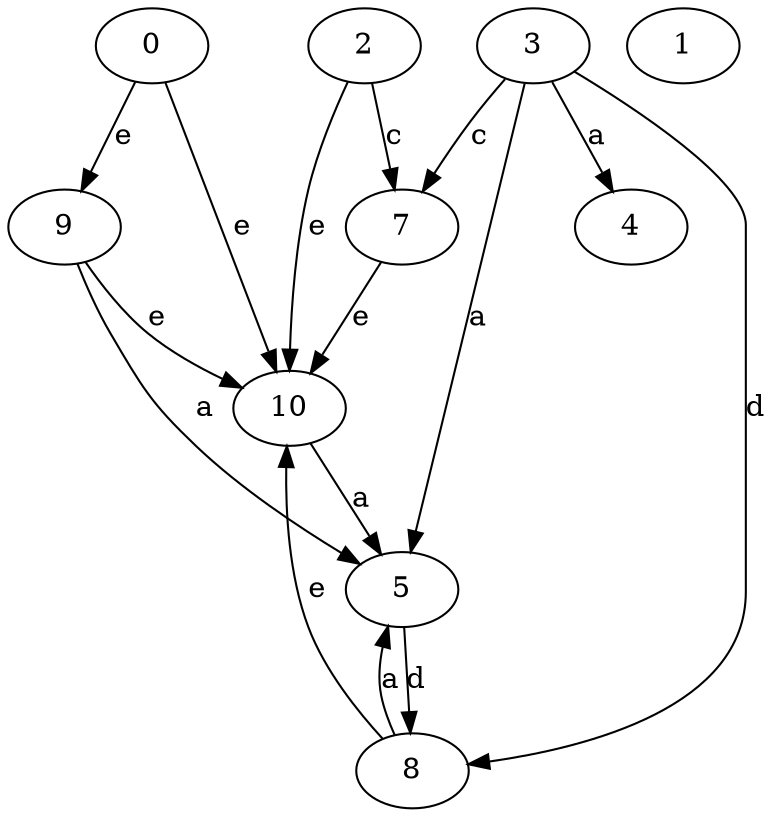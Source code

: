 strict digraph  {
2;
3;
4;
5;
0;
1;
7;
8;
9;
10;
2 -> 7  [label=c];
2 -> 10  [label=e];
3 -> 4  [label=a];
3 -> 5  [label=a];
3 -> 7  [label=c];
3 -> 8  [label=d];
5 -> 8  [label=d];
0 -> 9  [label=e];
0 -> 10  [label=e];
7 -> 10  [label=e];
8 -> 5  [label=a];
8 -> 10  [label=e];
9 -> 5  [label=a];
9 -> 10  [label=e];
10 -> 5  [label=a];
}
